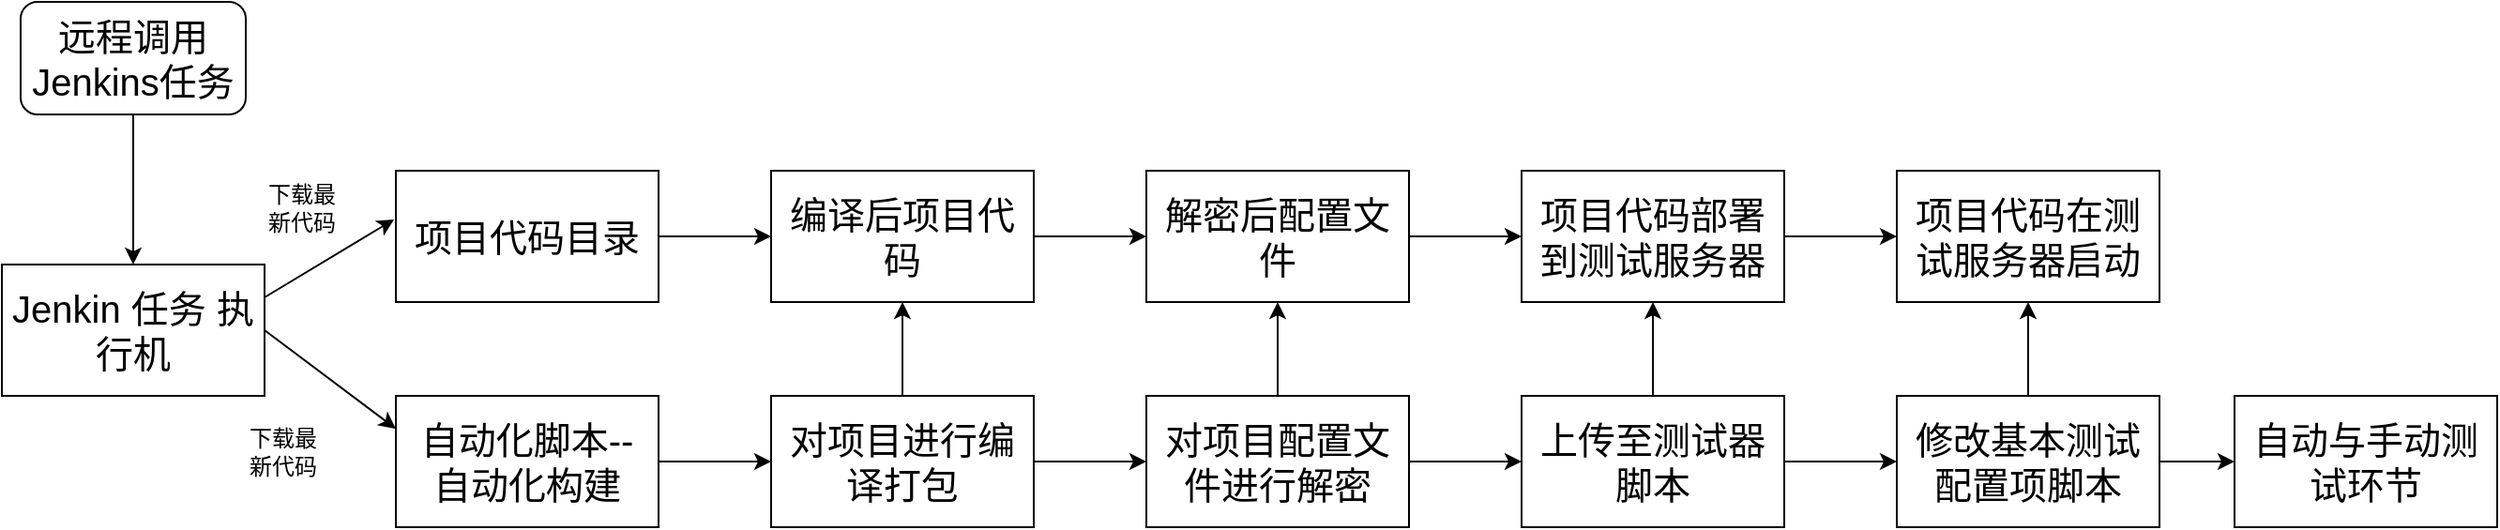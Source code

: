 <mxfile version="12.4.7" type="github">
  <diagram id="eV_x1_mUISScl7gN_bO1" name="Page-1">
    <mxGraphModel dx="1360" dy="802" grid="1" gridSize="10" guides="1" tooltips="1" connect="1" arrows="1" fold="1" page="1" pageScale="1" pageWidth="3300" pageHeight="4681" math="0" shadow="0">
      <root>
        <mxCell id="0"/>
        <mxCell id="1" parent="0"/>
        <mxCell id="LUKFBrfRJNHnz4f8iRO7-1" value="&lt;font style=&quot;font-size: 20px&quot;&gt;Jenkin&amp;nbsp;任务&amp;nbsp;执行机&lt;/font&gt;" style="rounded=0;whiteSpace=wrap;html=1;" vertex="1" parent="1">
          <mxGeometry x="40" y="310" width="140" height="70" as="geometry"/>
        </mxCell>
        <mxCell id="LUKFBrfRJNHnz4f8iRO7-13" style="edgeStyle=orthogonalEdgeStyle;rounded=0;orthogonalLoop=1;jettySize=auto;html=1;exitX=1;exitY=0.5;exitDx=0;exitDy=0;entryX=0;entryY=0.5;entryDx=0;entryDy=0;" edge="1" parent="1" source="LUKFBrfRJNHnz4f8iRO7-2" target="LUKFBrfRJNHnz4f8iRO7-11">
          <mxGeometry relative="1" as="geometry"/>
        </mxCell>
        <mxCell id="LUKFBrfRJNHnz4f8iRO7-2" value="&lt;font style=&quot;font-size: 20px&quot;&gt;项目代码目录&lt;/font&gt;" style="rounded=0;whiteSpace=wrap;html=1;" vertex="1" parent="1">
          <mxGeometry x="250" y="260" width="140" height="70" as="geometry"/>
        </mxCell>
        <mxCell id="LUKFBrfRJNHnz4f8iRO7-10" style="edgeStyle=orthogonalEdgeStyle;rounded=0;orthogonalLoop=1;jettySize=auto;html=1;exitX=1;exitY=0.5;exitDx=0;exitDy=0;entryX=0;entryY=0.5;entryDx=0;entryDy=0;" edge="1" parent="1" source="LUKFBrfRJNHnz4f8iRO7-3" target="LUKFBrfRJNHnz4f8iRO7-8">
          <mxGeometry relative="1" as="geometry"/>
        </mxCell>
        <mxCell id="LUKFBrfRJNHnz4f8iRO7-3" value="&lt;font style=&quot;font-size: 20px&quot;&gt;自动化脚本--&lt;br&gt;自动化构建&lt;/font&gt;" style="rounded=0;whiteSpace=wrap;html=1;" vertex="1" parent="1">
          <mxGeometry x="250" y="380" width="140" height="70" as="geometry"/>
        </mxCell>
        <mxCell id="LUKFBrfRJNHnz4f8iRO7-4" value="" style="endArrow=classic;html=1;entryX=-0.007;entryY=0.371;entryDx=0;entryDy=0;entryPerimeter=0;exitX=1;exitY=0.25;exitDx=0;exitDy=0;" edge="1" parent="1" source="LUKFBrfRJNHnz4f8iRO7-1" target="LUKFBrfRJNHnz4f8iRO7-2">
          <mxGeometry width="50" height="50" relative="1" as="geometry">
            <mxPoint x="210" y="270" as="sourcePoint"/>
            <mxPoint x="270" y="220" as="targetPoint"/>
          </mxGeometry>
        </mxCell>
        <mxCell id="LUKFBrfRJNHnz4f8iRO7-5" value="下载最新代码" style="text;html=1;strokeColor=none;fillColor=none;align=center;verticalAlign=middle;whiteSpace=wrap;rounded=0;" vertex="1" parent="1">
          <mxGeometry x="180" y="270" width="40" height="20" as="geometry"/>
        </mxCell>
        <mxCell id="LUKFBrfRJNHnz4f8iRO7-6" value="下载最新代码" style="text;html=1;strokeColor=none;fillColor=none;align=center;verticalAlign=middle;whiteSpace=wrap;rounded=0;" vertex="1" parent="1">
          <mxGeometry x="170" y="400" width="40" height="20" as="geometry"/>
        </mxCell>
        <mxCell id="LUKFBrfRJNHnz4f8iRO7-7" value="" style="endArrow=classic;html=1;entryX=0;entryY=0.25;entryDx=0;entryDy=0;exitX=1;exitY=0.5;exitDx=0;exitDy=0;" edge="1" parent="1" source="LUKFBrfRJNHnz4f8iRO7-1" target="LUKFBrfRJNHnz4f8iRO7-3">
          <mxGeometry width="50" height="50" relative="1" as="geometry">
            <mxPoint x="200" y="390" as="sourcePoint"/>
            <mxPoint x="250" y="340" as="targetPoint"/>
          </mxGeometry>
        </mxCell>
        <mxCell id="LUKFBrfRJNHnz4f8iRO7-12" style="edgeStyle=orthogonalEdgeStyle;rounded=0;orthogonalLoop=1;jettySize=auto;html=1;exitX=0.5;exitY=0;exitDx=0;exitDy=0;entryX=0.5;entryY=1;entryDx=0;entryDy=0;" edge="1" parent="1" source="LUKFBrfRJNHnz4f8iRO7-8" target="LUKFBrfRJNHnz4f8iRO7-11">
          <mxGeometry relative="1" as="geometry"/>
        </mxCell>
        <mxCell id="LUKFBrfRJNHnz4f8iRO7-17" style="edgeStyle=orthogonalEdgeStyle;rounded=0;orthogonalLoop=1;jettySize=auto;html=1;exitX=1;exitY=0.5;exitDx=0;exitDy=0;entryX=0;entryY=0.5;entryDx=0;entryDy=0;" edge="1" parent="1" source="LUKFBrfRJNHnz4f8iRO7-8" target="LUKFBrfRJNHnz4f8iRO7-14">
          <mxGeometry relative="1" as="geometry"/>
        </mxCell>
        <mxCell id="LUKFBrfRJNHnz4f8iRO7-8" value="&lt;font style=&quot;font-size: 20px&quot;&gt;对项目进行编译打包&lt;/font&gt;" style="rounded=0;whiteSpace=wrap;html=1;" vertex="1" parent="1">
          <mxGeometry x="450" y="380" width="140" height="70" as="geometry"/>
        </mxCell>
        <mxCell id="LUKFBrfRJNHnz4f8iRO7-20" style="edgeStyle=orthogonalEdgeStyle;rounded=0;orthogonalLoop=1;jettySize=auto;html=1;exitX=1;exitY=0.5;exitDx=0;exitDy=0;entryX=0;entryY=0.5;entryDx=0;entryDy=0;" edge="1" parent="1" source="LUKFBrfRJNHnz4f8iRO7-11" target="LUKFBrfRJNHnz4f8iRO7-18">
          <mxGeometry relative="1" as="geometry"/>
        </mxCell>
        <mxCell id="LUKFBrfRJNHnz4f8iRO7-11" value="&lt;font style=&quot;font-size: 20px&quot;&gt;编译后项目代码&lt;/font&gt;" style="rounded=0;whiteSpace=wrap;html=1;" vertex="1" parent="1">
          <mxGeometry x="450" y="260" width="140" height="70" as="geometry"/>
        </mxCell>
        <mxCell id="LUKFBrfRJNHnz4f8iRO7-19" style="edgeStyle=orthogonalEdgeStyle;rounded=0;orthogonalLoop=1;jettySize=auto;html=1;exitX=0.5;exitY=0;exitDx=0;exitDy=0;entryX=0.5;entryY=1;entryDx=0;entryDy=0;" edge="1" parent="1" source="LUKFBrfRJNHnz4f8iRO7-14" target="LUKFBrfRJNHnz4f8iRO7-18">
          <mxGeometry relative="1" as="geometry"/>
        </mxCell>
        <mxCell id="LUKFBrfRJNHnz4f8iRO7-22" style="edgeStyle=orthogonalEdgeStyle;rounded=0;orthogonalLoop=1;jettySize=auto;html=1;exitX=1;exitY=0.5;exitDx=0;exitDy=0;entryX=0;entryY=0.5;entryDx=0;entryDy=0;" edge="1" parent="1" source="LUKFBrfRJNHnz4f8iRO7-14" target="LUKFBrfRJNHnz4f8iRO7-21">
          <mxGeometry relative="1" as="geometry"/>
        </mxCell>
        <mxCell id="LUKFBrfRJNHnz4f8iRO7-14" value="&lt;font style=&quot;font-size: 20px&quot;&gt;对项目配置文件进行解密&lt;/font&gt;" style="rounded=0;whiteSpace=wrap;html=1;" vertex="1" parent="1">
          <mxGeometry x="650" y="380" width="140" height="70" as="geometry"/>
        </mxCell>
        <mxCell id="LUKFBrfRJNHnz4f8iRO7-16" style="edgeStyle=orthogonalEdgeStyle;rounded=0;orthogonalLoop=1;jettySize=auto;html=1;exitX=0.5;exitY=1;exitDx=0;exitDy=0;entryX=0.5;entryY=0;entryDx=0;entryDy=0;" edge="1" parent="1" source="LUKFBrfRJNHnz4f8iRO7-15" target="LUKFBrfRJNHnz4f8iRO7-1">
          <mxGeometry relative="1" as="geometry"/>
        </mxCell>
        <mxCell id="LUKFBrfRJNHnz4f8iRO7-15" value="&lt;font style=&quot;font-size: 20px&quot;&gt;远程调用Jenkins任务&lt;/font&gt;" style="rounded=1;whiteSpace=wrap;html=1;align=center;" vertex="1" parent="1">
          <mxGeometry x="50" y="170" width="120" height="60" as="geometry"/>
        </mxCell>
        <mxCell id="LUKFBrfRJNHnz4f8iRO7-24" style="edgeStyle=orthogonalEdgeStyle;rounded=0;orthogonalLoop=1;jettySize=auto;html=1;exitX=1;exitY=0.5;exitDx=0;exitDy=0;entryX=0;entryY=0.5;entryDx=0;entryDy=0;" edge="1" parent="1" source="LUKFBrfRJNHnz4f8iRO7-18" target="LUKFBrfRJNHnz4f8iRO7-23">
          <mxGeometry relative="1" as="geometry"/>
        </mxCell>
        <mxCell id="LUKFBrfRJNHnz4f8iRO7-18" value="&lt;span style=&quot;font-size: 20px&quot;&gt;解密后配置文件&lt;/span&gt;" style="rounded=0;whiteSpace=wrap;html=1;" vertex="1" parent="1">
          <mxGeometry x="650" y="260" width="140" height="70" as="geometry"/>
        </mxCell>
        <mxCell id="LUKFBrfRJNHnz4f8iRO7-25" style="edgeStyle=orthogonalEdgeStyle;rounded=0;orthogonalLoop=1;jettySize=auto;html=1;exitX=0.5;exitY=0;exitDx=0;exitDy=0;entryX=0.5;entryY=1;entryDx=0;entryDy=0;" edge="1" parent="1" source="LUKFBrfRJNHnz4f8iRO7-21" target="LUKFBrfRJNHnz4f8iRO7-23">
          <mxGeometry relative="1" as="geometry"/>
        </mxCell>
        <mxCell id="LUKFBrfRJNHnz4f8iRO7-27" style="edgeStyle=orthogonalEdgeStyle;rounded=0;orthogonalLoop=1;jettySize=auto;html=1;exitX=1;exitY=0.5;exitDx=0;exitDy=0;entryX=0;entryY=0.5;entryDx=0;entryDy=0;" edge="1" parent="1" source="LUKFBrfRJNHnz4f8iRO7-21" target="LUKFBrfRJNHnz4f8iRO7-26">
          <mxGeometry relative="1" as="geometry"/>
        </mxCell>
        <mxCell id="LUKFBrfRJNHnz4f8iRO7-21" value="&lt;span style=&quot;font-size: 20px&quot;&gt;上传至测试器脚本&lt;/span&gt;" style="rounded=0;whiteSpace=wrap;html=1;" vertex="1" parent="1">
          <mxGeometry x="850" y="380" width="140" height="70" as="geometry"/>
        </mxCell>
        <mxCell id="LUKFBrfRJNHnz4f8iRO7-29" style="edgeStyle=orthogonalEdgeStyle;rounded=0;orthogonalLoop=1;jettySize=auto;html=1;exitX=1;exitY=0.5;exitDx=0;exitDy=0;entryX=0;entryY=0.5;entryDx=0;entryDy=0;" edge="1" parent="1" source="LUKFBrfRJNHnz4f8iRO7-23" target="LUKFBrfRJNHnz4f8iRO7-28">
          <mxGeometry relative="1" as="geometry"/>
        </mxCell>
        <mxCell id="LUKFBrfRJNHnz4f8iRO7-23" value="&lt;span style=&quot;font-size: 20px&quot;&gt;项目代码部署到测试服务器&lt;/span&gt;" style="rounded=0;whiteSpace=wrap;html=1;" vertex="1" parent="1">
          <mxGeometry x="850" y="260" width="140" height="70" as="geometry"/>
        </mxCell>
        <mxCell id="LUKFBrfRJNHnz4f8iRO7-30" style="edgeStyle=orthogonalEdgeStyle;rounded=0;orthogonalLoop=1;jettySize=auto;html=1;exitX=0.5;exitY=0;exitDx=0;exitDy=0;entryX=0.5;entryY=1;entryDx=0;entryDy=0;" edge="1" parent="1" source="LUKFBrfRJNHnz4f8iRO7-26" target="LUKFBrfRJNHnz4f8iRO7-28">
          <mxGeometry relative="1" as="geometry"/>
        </mxCell>
        <mxCell id="LUKFBrfRJNHnz4f8iRO7-32" style="edgeStyle=orthogonalEdgeStyle;rounded=0;orthogonalLoop=1;jettySize=auto;html=1;exitX=1;exitY=0.5;exitDx=0;exitDy=0;entryX=0;entryY=0.5;entryDx=0;entryDy=0;" edge="1" parent="1" source="LUKFBrfRJNHnz4f8iRO7-26" target="LUKFBrfRJNHnz4f8iRO7-31">
          <mxGeometry relative="1" as="geometry"/>
        </mxCell>
        <mxCell id="LUKFBrfRJNHnz4f8iRO7-26" value="&lt;span style=&quot;font-size: 20px&quot;&gt;修改基本测试配置项脚本&lt;/span&gt;" style="rounded=0;whiteSpace=wrap;html=1;" vertex="1" parent="1">
          <mxGeometry x="1050" y="380" width="140" height="70" as="geometry"/>
        </mxCell>
        <mxCell id="LUKFBrfRJNHnz4f8iRO7-28" value="&lt;span style=&quot;font-size: 20px&quot;&gt;项目代码在测试服务器启动&lt;/span&gt;" style="rounded=0;whiteSpace=wrap;html=1;" vertex="1" parent="1">
          <mxGeometry x="1050" y="260" width="140" height="70" as="geometry"/>
        </mxCell>
        <mxCell id="LUKFBrfRJNHnz4f8iRO7-31" value="&lt;span style=&quot;font-size: 20px&quot;&gt;自动与手动测试环节&lt;/span&gt;" style="rounded=0;whiteSpace=wrap;html=1;" vertex="1" parent="1">
          <mxGeometry x="1230" y="380" width="140" height="70" as="geometry"/>
        </mxCell>
      </root>
    </mxGraphModel>
  </diagram>
</mxfile>
